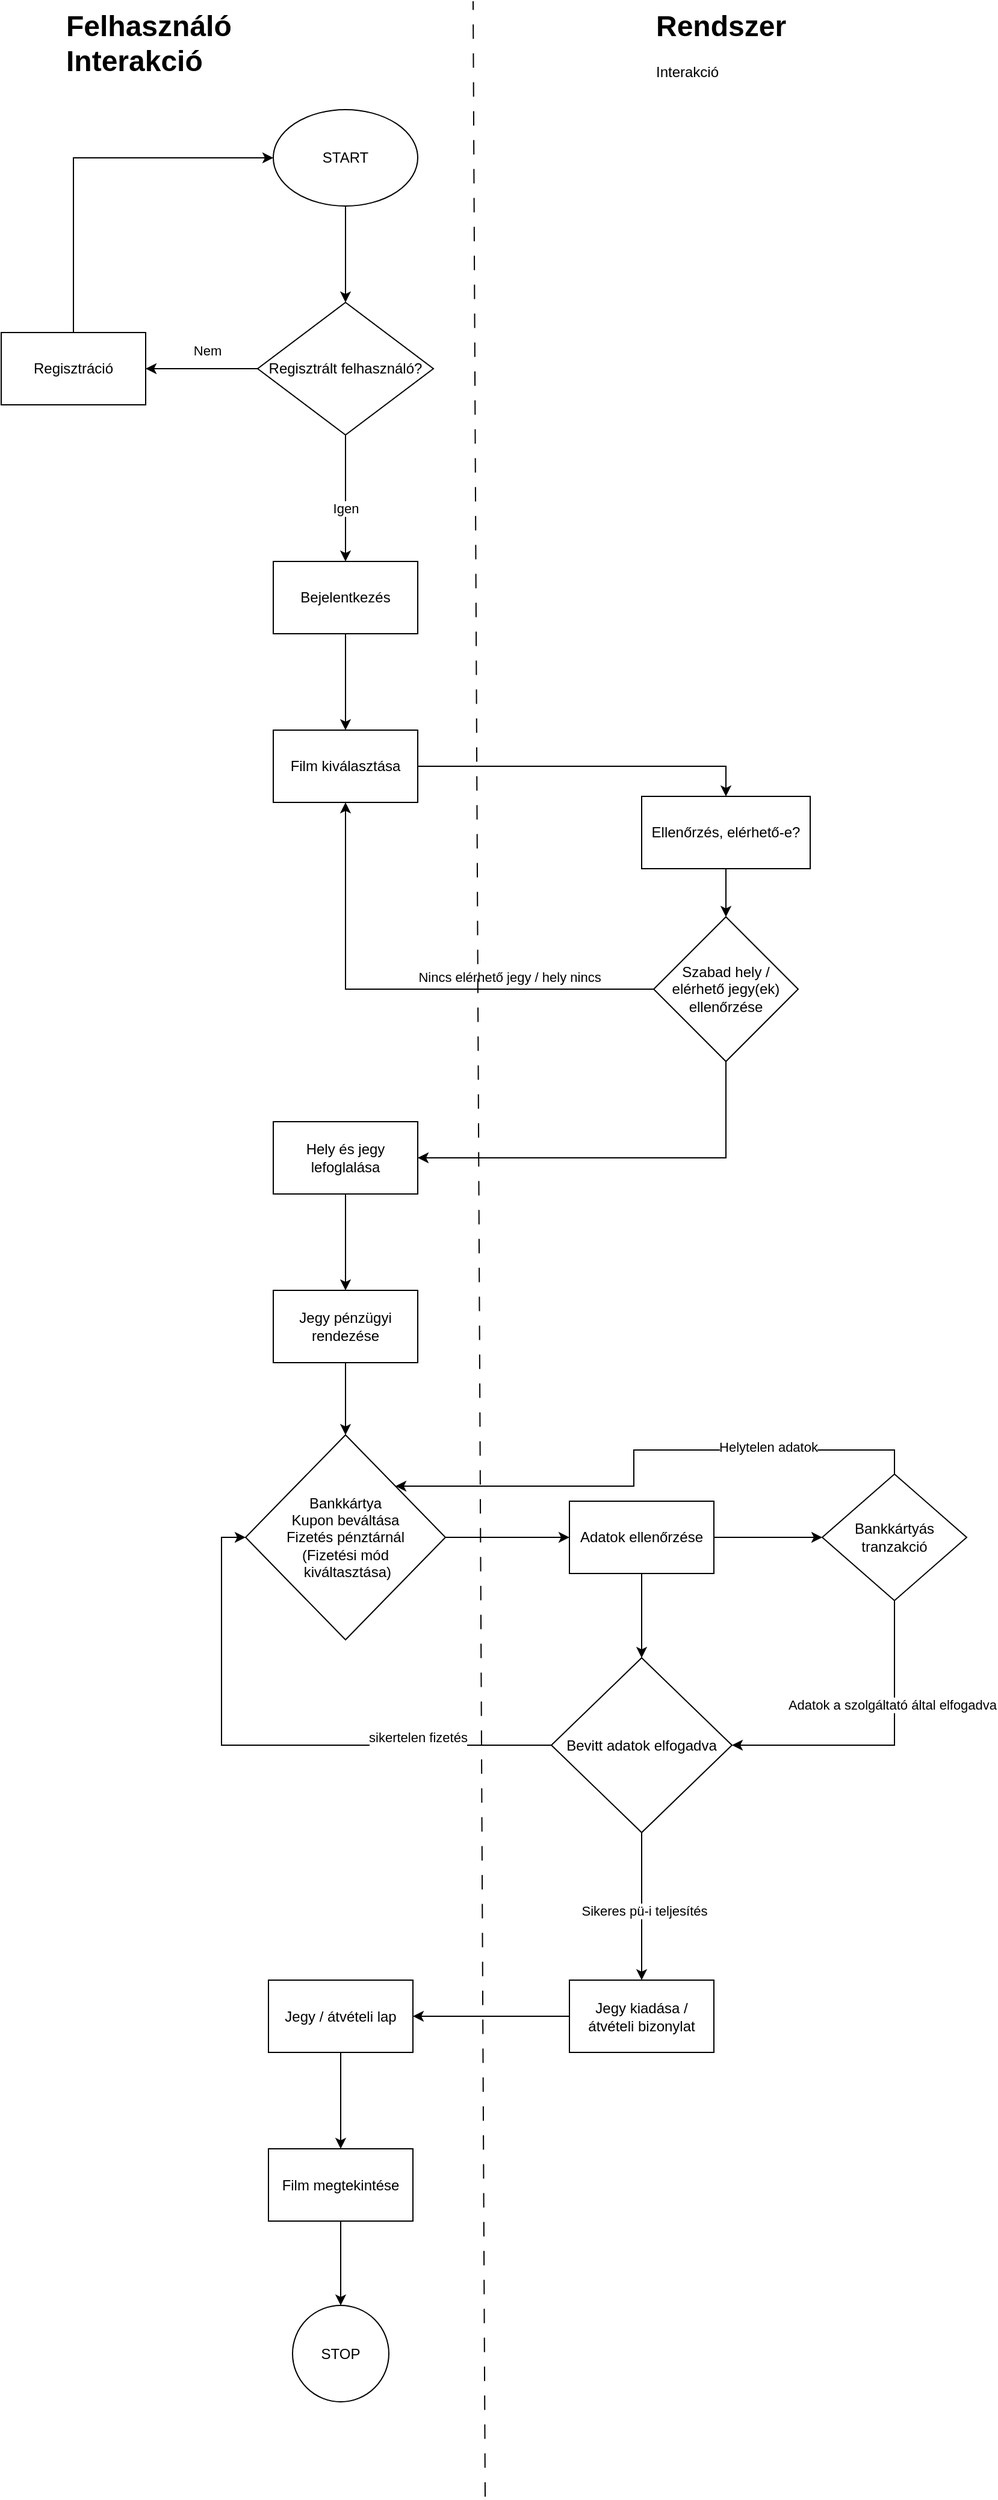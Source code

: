 <mxfile version="24.8.0">
  <diagram name="1 oldal" id="DjgdUV2YiDTSuU_XKyN4">
    <mxGraphModel dx="1055" dy="638" grid="1" gridSize="10" guides="1" tooltips="1" connect="1" arrows="1" fold="1" page="1" pageScale="1" pageWidth="827" pageHeight="1169" math="0" shadow="0">
      <root>
        <mxCell id="0" />
        <mxCell id="1" parent="0" />
        <mxCell id="yVw5EDFNk-cPRs4cpeXn-1" value="&lt;h1 style=&quot;margin-top: 0px;&quot;&gt;Felhasználó&lt;br&gt;Interakció&lt;/h1&gt;" style="text;html=1;whiteSpace=wrap;overflow=hidden;rounded=0;" vertex="1" parent="1">
          <mxGeometry x="120" y="40" width="180" height="120" as="geometry" />
        </mxCell>
        <mxCell id="yVw5EDFNk-cPRs4cpeXn-2" value="&lt;h1 style=&quot;margin-top: 0px;&quot;&gt;Rendszer&lt;/h1&gt;&lt;div&gt;Interakció&lt;/div&gt;" style="text;html=1;whiteSpace=wrap;overflow=hidden;rounded=0;" vertex="1" parent="1">
          <mxGeometry x="610" y="40" width="180" height="120" as="geometry" />
        </mxCell>
        <mxCell id="yVw5EDFNk-cPRs4cpeXn-12" value="" style="edgeStyle=orthogonalEdgeStyle;rounded=0;orthogonalLoop=1;jettySize=auto;html=1;" edge="1" parent="1" source="yVw5EDFNk-cPRs4cpeXn-3" target="yVw5EDFNk-cPRs4cpeXn-11">
          <mxGeometry relative="1" as="geometry" />
        </mxCell>
        <mxCell id="yVw5EDFNk-cPRs4cpeXn-3" value="START" style="ellipse;whiteSpace=wrap;html=1;" vertex="1" parent="1">
          <mxGeometry x="294" y="130" width="120" height="80" as="geometry" />
        </mxCell>
        <mxCell id="yVw5EDFNk-cPRs4cpeXn-14" value="" style="edgeStyle=orthogonalEdgeStyle;rounded=0;orthogonalLoop=1;jettySize=auto;html=1;" edge="1" parent="1" source="yVw5EDFNk-cPRs4cpeXn-11" target="yVw5EDFNk-cPRs4cpeXn-13">
          <mxGeometry relative="1" as="geometry" />
        </mxCell>
        <mxCell id="yVw5EDFNk-cPRs4cpeXn-15" value="Igen" style="edgeLabel;html=1;align=center;verticalAlign=middle;resizable=0;points=[];" vertex="1" connectable="0" parent="yVw5EDFNk-cPRs4cpeXn-14">
          <mxGeometry x="0.156" relative="1" as="geometry">
            <mxPoint as="offset" />
          </mxGeometry>
        </mxCell>
        <mxCell id="yVw5EDFNk-cPRs4cpeXn-19" value="" style="edgeStyle=orthogonalEdgeStyle;rounded=0;orthogonalLoop=1;jettySize=auto;html=1;" edge="1" parent="1" source="yVw5EDFNk-cPRs4cpeXn-11" target="yVw5EDFNk-cPRs4cpeXn-18">
          <mxGeometry relative="1" as="geometry" />
        </mxCell>
        <mxCell id="yVw5EDFNk-cPRs4cpeXn-21" value="Nem" style="edgeLabel;html=1;align=center;verticalAlign=middle;resizable=0;points=[];" vertex="1" connectable="0" parent="yVw5EDFNk-cPRs4cpeXn-19">
          <mxGeometry x="-0.09" y="2" relative="1" as="geometry">
            <mxPoint y="-17" as="offset" />
          </mxGeometry>
        </mxCell>
        <mxCell id="yVw5EDFNk-cPRs4cpeXn-11" value="Regisztrált felhasználó?" style="rhombus;whiteSpace=wrap;html=1;" vertex="1" parent="1">
          <mxGeometry x="281" y="290" width="146" height="110" as="geometry" />
        </mxCell>
        <mxCell id="yVw5EDFNk-cPRs4cpeXn-23" value="" style="edgeStyle=orthogonalEdgeStyle;rounded=0;orthogonalLoop=1;jettySize=auto;html=1;" edge="1" parent="1" source="yVw5EDFNk-cPRs4cpeXn-13" target="yVw5EDFNk-cPRs4cpeXn-22">
          <mxGeometry relative="1" as="geometry" />
        </mxCell>
        <mxCell id="yVw5EDFNk-cPRs4cpeXn-13" value="Bejelentkezés" style="whiteSpace=wrap;html=1;" vertex="1" parent="1">
          <mxGeometry x="294" y="505" width="120" height="60" as="geometry" />
        </mxCell>
        <mxCell id="yVw5EDFNk-cPRs4cpeXn-20" style="edgeStyle=orthogonalEdgeStyle;rounded=0;orthogonalLoop=1;jettySize=auto;html=1;exitX=0.5;exitY=0;exitDx=0;exitDy=0;entryX=0;entryY=0.5;entryDx=0;entryDy=0;" edge="1" parent="1" source="yVw5EDFNk-cPRs4cpeXn-18" target="yVw5EDFNk-cPRs4cpeXn-3">
          <mxGeometry relative="1" as="geometry" />
        </mxCell>
        <mxCell id="yVw5EDFNk-cPRs4cpeXn-18" value="Regisztráció" style="whiteSpace=wrap;html=1;" vertex="1" parent="1">
          <mxGeometry x="68" y="315" width="120" height="60" as="geometry" />
        </mxCell>
        <mxCell id="yVw5EDFNk-cPRs4cpeXn-30" style="edgeStyle=orthogonalEdgeStyle;rounded=0;orthogonalLoop=1;jettySize=auto;html=1;exitX=1;exitY=0.5;exitDx=0;exitDy=0;entryX=0.5;entryY=0;entryDx=0;entryDy=0;" edge="1" parent="1" source="yVw5EDFNk-cPRs4cpeXn-22" target="yVw5EDFNk-cPRs4cpeXn-24">
          <mxGeometry relative="1" as="geometry" />
        </mxCell>
        <mxCell id="yVw5EDFNk-cPRs4cpeXn-22" value="Film kiválasztása" style="whiteSpace=wrap;html=1;" vertex="1" parent="1">
          <mxGeometry x="294" y="645" width="120" height="60" as="geometry" />
        </mxCell>
        <mxCell id="yVw5EDFNk-cPRs4cpeXn-27" value="" style="edgeStyle=orthogonalEdgeStyle;rounded=0;orthogonalLoop=1;jettySize=auto;html=1;" edge="1" parent="1" source="yVw5EDFNk-cPRs4cpeXn-24" target="yVw5EDFNk-cPRs4cpeXn-26">
          <mxGeometry relative="1" as="geometry" />
        </mxCell>
        <mxCell id="yVw5EDFNk-cPRs4cpeXn-24" value="Ellenőrzés, elérhető-e?" style="rounded=0;whiteSpace=wrap;html=1;" vertex="1" parent="1">
          <mxGeometry x="600" y="700" width="140" height="60" as="geometry" />
        </mxCell>
        <mxCell id="yVw5EDFNk-cPRs4cpeXn-29" style="edgeStyle=orthogonalEdgeStyle;rounded=0;orthogonalLoop=1;jettySize=auto;html=1;exitX=0;exitY=0.5;exitDx=0;exitDy=0;entryX=0.5;entryY=1;entryDx=0;entryDy=0;" edge="1" parent="1" source="yVw5EDFNk-cPRs4cpeXn-26" target="yVw5EDFNk-cPRs4cpeXn-22">
          <mxGeometry relative="1" as="geometry" />
        </mxCell>
        <mxCell id="yVw5EDFNk-cPRs4cpeXn-31" value="Nincs elérhető jegy / hely nincs" style="edgeLabel;html=1;align=center;verticalAlign=middle;resizable=0;points=[];" vertex="1" connectable="0" parent="yVw5EDFNk-cPRs4cpeXn-29">
          <mxGeometry x="-0.609" y="-2" relative="1" as="geometry">
            <mxPoint x="-40" y="-8" as="offset" />
          </mxGeometry>
        </mxCell>
        <mxCell id="yVw5EDFNk-cPRs4cpeXn-33" style="edgeStyle=orthogonalEdgeStyle;rounded=0;orthogonalLoop=1;jettySize=auto;html=1;exitX=0.5;exitY=1;exitDx=0;exitDy=0;entryX=1;entryY=0.5;entryDx=0;entryDy=0;" edge="1" parent="1" source="yVw5EDFNk-cPRs4cpeXn-26" target="yVw5EDFNk-cPRs4cpeXn-32">
          <mxGeometry relative="1" as="geometry" />
        </mxCell>
        <mxCell id="yVw5EDFNk-cPRs4cpeXn-26" value="Szabad hely / elérhető jegy(ek) ellenőrzése" style="rhombus;whiteSpace=wrap;html=1;rounded=0;" vertex="1" parent="1">
          <mxGeometry x="610" y="800" width="120" height="120" as="geometry" />
        </mxCell>
        <mxCell id="yVw5EDFNk-cPRs4cpeXn-35" value="" style="edgeStyle=orthogonalEdgeStyle;rounded=0;orthogonalLoop=1;jettySize=auto;html=1;" edge="1" parent="1" source="yVw5EDFNk-cPRs4cpeXn-32" target="yVw5EDFNk-cPRs4cpeXn-34">
          <mxGeometry relative="1" as="geometry" />
        </mxCell>
        <mxCell id="yVw5EDFNk-cPRs4cpeXn-32" value="Hely és jegy lefoglalása" style="rounded=0;whiteSpace=wrap;html=1;" vertex="1" parent="1">
          <mxGeometry x="294" y="970" width="120" height="60" as="geometry" />
        </mxCell>
        <mxCell id="yVw5EDFNk-cPRs4cpeXn-37" value="" style="edgeStyle=orthogonalEdgeStyle;rounded=0;orthogonalLoop=1;jettySize=auto;html=1;" edge="1" parent="1" source="yVw5EDFNk-cPRs4cpeXn-34" target="yVw5EDFNk-cPRs4cpeXn-36">
          <mxGeometry relative="1" as="geometry" />
        </mxCell>
        <mxCell id="yVw5EDFNk-cPRs4cpeXn-34" value="Jegy pénzügyi rendezése" style="whiteSpace=wrap;html=1;rounded=0;" vertex="1" parent="1">
          <mxGeometry x="294" y="1110" width="120" height="60" as="geometry" />
        </mxCell>
        <mxCell id="yVw5EDFNk-cPRs4cpeXn-39" value="" style="edgeStyle=orthogonalEdgeStyle;rounded=0;orthogonalLoop=1;jettySize=auto;html=1;" edge="1" parent="1" source="yVw5EDFNk-cPRs4cpeXn-36" target="yVw5EDFNk-cPRs4cpeXn-38">
          <mxGeometry relative="1" as="geometry" />
        </mxCell>
        <mxCell id="yVw5EDFNk-cPRs4cpeXn-36" value="Bankkártya&lt;br&gt;Kupon beváltása&lt;br&gt;Fizetés pénztárnál&lt;br&gt;(Fizetési mód&lt;div&gt;&amp;nbsp;kiváltasztása)&lt;/div&gt;" style="rhombus;whiteSpace=wrap;html=1;rounded=0;" vertex="1" parent="1">
          <mxGeometry x="271" y="1230" width="166" height="170" as="geometry" />
        </mxCell>
        <mxCell id="yVw5EDFNk-cPRs4cpeXn-41" value="" style="edgeStyle=orthogonalEdgeStyle;rounded=0;orthogonalLoop=1;jettySize=auto;html=1;" edge="1" parent="1" source="yVw5EDFNk-cPRs4cpeXn-38" target="yVw5EDFNk-cPRs4cpeXn-40">
          <mxGeometry relative="1" as="geometry" />
        </mxCell>
        <mxCell id="yVw5EDFNk-cPRs4cpeXn-47" value="" style="edgeStyle=orthogonalEdgeStyle;rounded=0;orthogonalLoop=1;jettySize=auto;html=1;" edge="1" parent="1" source="yVw5EDFNk-cPRs4cpeXn-38" target="yVw5EDFNk-cPRs4cpeXn-46">
          <mxGeometry relative="1" as="geometry" />
        </mxCell>
        <mxCell id="yVw5EDFNk-cPRs4cpeXn-38" value="Adatok ellenőrzése" style="whiteSpace=wrap;html=1;rounded=0;" vertex="1" parent="1">
          <mxGeometry x="540" y="1285" width="120" height="60" as="geometry" />
        </mxCell>
        <mxCell id="yVw5EDFNk-cPRs4cpeXn-42" style="edgeStyle=orthogonalEdgeStyle;rounded=0;orthogonalLoop=1;jettySize=auto;html=1;exitX=0;exitY=0.5;exitDx=0;exitDy=0;entryX=0;entryY=0.5;entryDx=0;entryDy=0;" edge="1" parent="1" source="yVw5EDFNk-cPRs4cpeXn-40" target="yVw5EDFNk-cPRs4cpeXn-36">
          <mxGeometry relative="1" as="geometry" />
        </mxCell>
        <mxCell id="yVw5EDFNk-cPRs4cpeXn-43" value="sikertelen fizetés" style="edgeLabel;html=1;align=center;verticalAlign=middle;resizable=0;points=[];" vertex="1" connectable="0" parent="yVw5EDFNk-cPRs4cpeXn-42">
          <mxGeometry x="-0.523" y="2" relative="1" as="geometry">
            <mxPoint y="-9" as="offset" />
          </mxGeometry>
        </mxCell>
        <mxCell id="yVw5EDFNk-cPRs4cpeXn-53" value="" style="edgeStyle=orthogonalEdgeStyle;rounded=0;orthogonalLoop=1;jettySize=auto;html=1;" edge="1" parent="1" source="yVw5EDFNk-cPRs4cpeXn-40" target="yVw5EDFNk-cPRs4cpeXn-52">
          <mxGeometry relative="1" as="geometry" />
        </mxCell>
        <mxCell id="yVw5EDFNk-cPRs4cpeXn-54" value="Sikeres pü-i teljesítés" style="edgeLabel;html=1;align=center;verticalAlign=middle;resizable=0;points=[];" vertex="1" connectable="0" parent="yVw5EDFNk-cPRs4cpeXn-53">
          <mxGeometry x="0.056" y="2" relative="1" as="geometry">
            <mxPoint as="offset" />
          </mxGeometry>
        </mxCell>
        <mxCell id="yVw5EDFNk-cPRs4cpeXn-40" value="Bevitt adatok elfogadva" style="rhombus;whiteSpace=wrap;html=1;rounded=0;" vertex="1" parent="1">
          <mxGeometry x="525" y="1415" width="150" height="145" as="geometry" />
        </mxCell>
        <mxCell id="yVw5EDFNk-cPRs4cpeXn-48" style="edgeStyle=orthogonalEdgeStyle;rounded=0;orthogonalLoop=1;jettySize=auto;html=1;exitX=0.5;exitY=1;exitDx=0;exitDy=0;entryX=1;entryY=0.5;entryDx=0;entryDy=0;" edge="1" parent="1" source="yVw5EDFNk-cPRs4cpeXn-46" target="yVw5EDFNk-cPRs4cpeXn-40">
          <mxGeometry relative="1" as="geometry" />
        </mxCell>
        <mxCell id="yVw5EDFNk-cPRs4cpeXn-49" value="Adatok a szolgáltató által elfogadva" style="edgeLabel;html=1;align=center;verticalAlign=middle;resizable=0;points=[];" vertex="1" connectable="0" parent="yVw5EDFNk-cPRs4cpeXn-48">
          <mxGeometry x="-0.324" y="-2" relative="1" as="geometry">
            <mxPoint as="offset" />
          </mxGeometry>
        </mxCell>
        <mxCell id="yVw5EDFNk-cPRs4cpeXn-50" style="edgeStyle=orthogonalEdgeStyle;rounded=0;orthogonalLoop=1;jettySize=auto;html=1;exitX=0.5;exitY=0;exitDx=0;exitDy=0;entryX=1;entryY=0;entryDx=0;entryDy=0;" edge="1" parent="1" source="yVw5EDFNk-cPRs4cpeXn-46" target="yVw5EDFNk-cPRs4cpeXn-36">
          <mxGeometry relative="1" as="geometry" />
        </mxCell>
        <mxCell id="yVw5EDFNk-cPRs4cpeXn-51" value="Helytelen adatok" style="edgeLabel;html=1;align=center;verticalAlign=middle;resizable=0;points=[];" vertex="1" connectable="0" parent="yVw5EDFNk-cPRs4cpeXn-50">
          <mxGeometry x="-0.459" y="-3" relative="1" as="geometry">
            <mxPoint as="offset" />
          </mxGeometry>
        </mxCell>
        <mxCell id="yVw5EDFNk-cPRs4cpeXn-46" value="Bankkártyás tranzakció" style="rhombus;whiteSpace=wrap;html=1;rounded=0;" vertex="1" parent="1">
          <mxGeometry x="750" y="1262.5" width="120" height="105" as="geometry" />
        </mxCell>
        <mxCell id="yVw5EDFNk-cPRs4cpeXn-56" value="" style="edgeStyle=orthogonalEdgeStyle;rounded=0;orthogonalLoop=1;jettySize=auto;html=1;" edge="1" parent="1" source="yVw5EDFNk-cPRs4cpeXn-52" target="yVw5EDFNk-cPRs4cpeXn-55">
          <mxGeometry relative="1" as="geometry" />
        </mxCell>
        <mxCell id="yVw5EDFNk-cPRs4cpeXn-52" value="Jegy kiadása / átvételi bizonylat" style="whiteSpace=wrap;html=1;rounded=0;" vertex="1" parent="1">
          <mxGeometry x="540" y="1682.5" width="120" height="60" as="geometry" />
        </mxCell>
        <mxCell id="yVw5EDFNk-cPRs4cpeXn-58" value="" style="edgeStyle=orthogonalEdgeStyle;rounded=0;orthogonalLoop=1;jettySize=auto;html=1;" edge="1" parent="1" source="yVw5EDFNk-cPRs4cpeXn-55" target="yVw5EDFNk-cPRs4cpeXn-57">
          <mxGeometry relative="1" as="geometry" />
        </mxCell>
        <mxCell id="yVw5EDFNk-cPRs4cpeXn-55" value="Jegy / átvételi lap" style="whiteSpace=wrap;html=1;rounded=0;" vertex="1" parent="1">
          <mxGeometry x="290" y="1682.5" width="120" height="60" as="geometry" />
        </mxCell>
        <mxCell id="yVw5EDFNk-cPRs4cpeXn-60" value="" style="edgeStyle=orthogonalEdgeStyle;rounded=0;orthogonalLoop=1;jettySize=auto;html=1;" edge="1" parent="1" source="yVw5EDFNk-cPRs4cpeXn-57" target="yVw5EDFNk-cPRs4cpeXn-59">
          <mxGeometry relative="1" as="geometry" />
        </mxCell>
        <mxCell id="yVw5EDFNk-cPRs4cpeXn-57" value="Film megtekintése" style="whiteSpace=wrap;html=1;rounded=0;" vertex="1" parent="1">
          <mxGeometry x="290" y="1822.5" width="120" height="60" as="geometry" />
        </mxCell>
        <mxCell id="yVw5EDFNk-cPRs4cpeXn-59" value="STOP" style="ellipse;whiteSpace=wrap;html=1;rounded=0;" vertex="1" parent="1">
          <mxGeometry x="310" y="1952.5" width="80" height="80" as="geometry" />
        </mxCell>
        <mxCell id="yVw5EDFNk-cPRs4cpeXn-61" value="" style="endArrow=none;html=1;rounded=0;dashed=1;dashPattern=12 12;" edge="1" parent="1">
          <mxGeometry width="50" height="50" relative="1" as="geometry">
            <mxPoint x="470" y="2111.212" as="sourcePoint" />
            <mxPoint x="460" y="40" as="targetPoint" />
          </mxGeometry>
        </mxCell>
      </root>
    </mxGraphModel>
  </diagram>
</mxfile>
